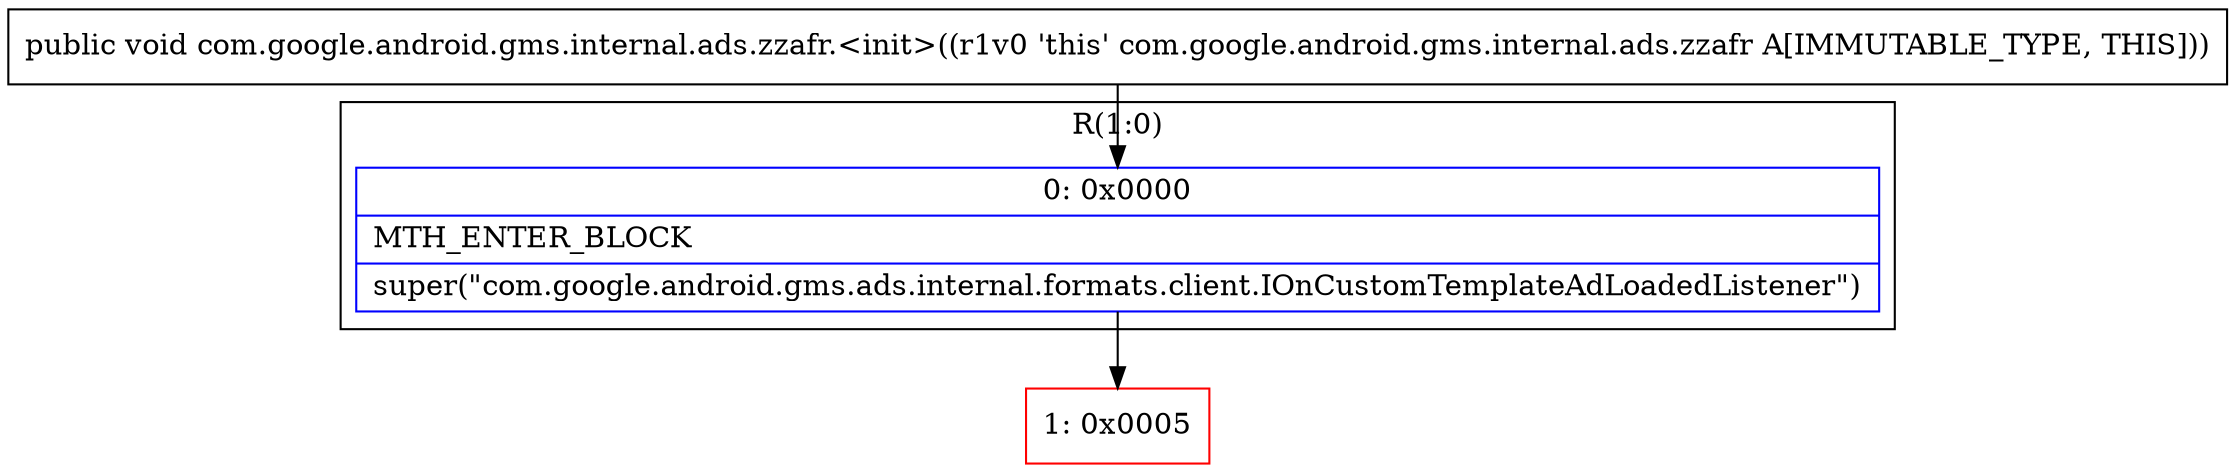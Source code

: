 digraph "CFG forcom.google.android.gms.internal.ads.zzafr.\<init\>()V" {
subgraph cluster_Region_1374415909 {
label = "R(1:0)";
node [shape=record,color=blue];
Node_0 [shape=record,label="{0\:\ 0x0000|MTH_ENTER_BLOCK\l|super(\"com.google.android.gms.ads.internal.formats.client.IOnCustomTemplateAdLoadedListener\")\l}"];
}
Node_1 [shape=record,color=red,label="{1\:\ 0x0005}"];
MethodNode[shape=record,label="{public void com.google.android.gms.internal.ads.zzafr.\<init\>((r1v0 'this' com.google.android.gms.internal.ads.zzafr A[IMMUTABLE_TYPE, THIS])) }"];
MethodNode -> Node_0;
Node_0 -> Node_1;
}


